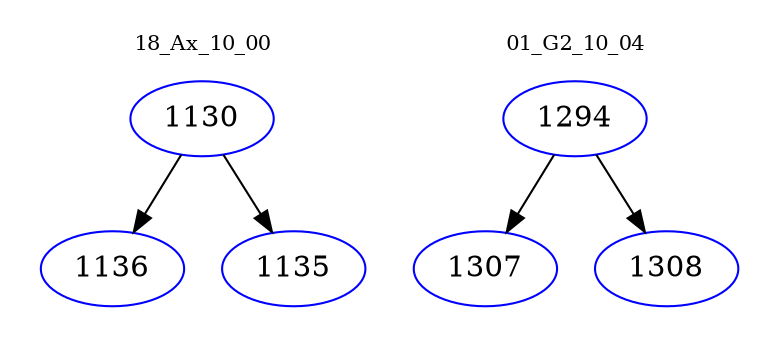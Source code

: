 digraph{
subgraph cluster_0 {
color = white
label = "18_Ax_10_00";
fontsize=10;
T0_1130 [label="1130", color="blue"]
T0_1130 -> T0_1136 [color="black"]
T0_1136 [label="1136", color="blue"]
T0_1130 -> T0_1135 [color="black"]
T0_1135 [label="1135", color="blue"]
}
subgraph cluster_1 {
color = white
label = "01_G2_10_04";
fontsize=10;
T1_1294 [label="1294", color="blue"]
T1_1294 -> T1_1307 [color="black"]
T1_1307 [label="1307", color="blue"]
T1_1294 -> T1_1308 [color="black"]
T1_1308 [label="1308", color="blue"]
}
}
